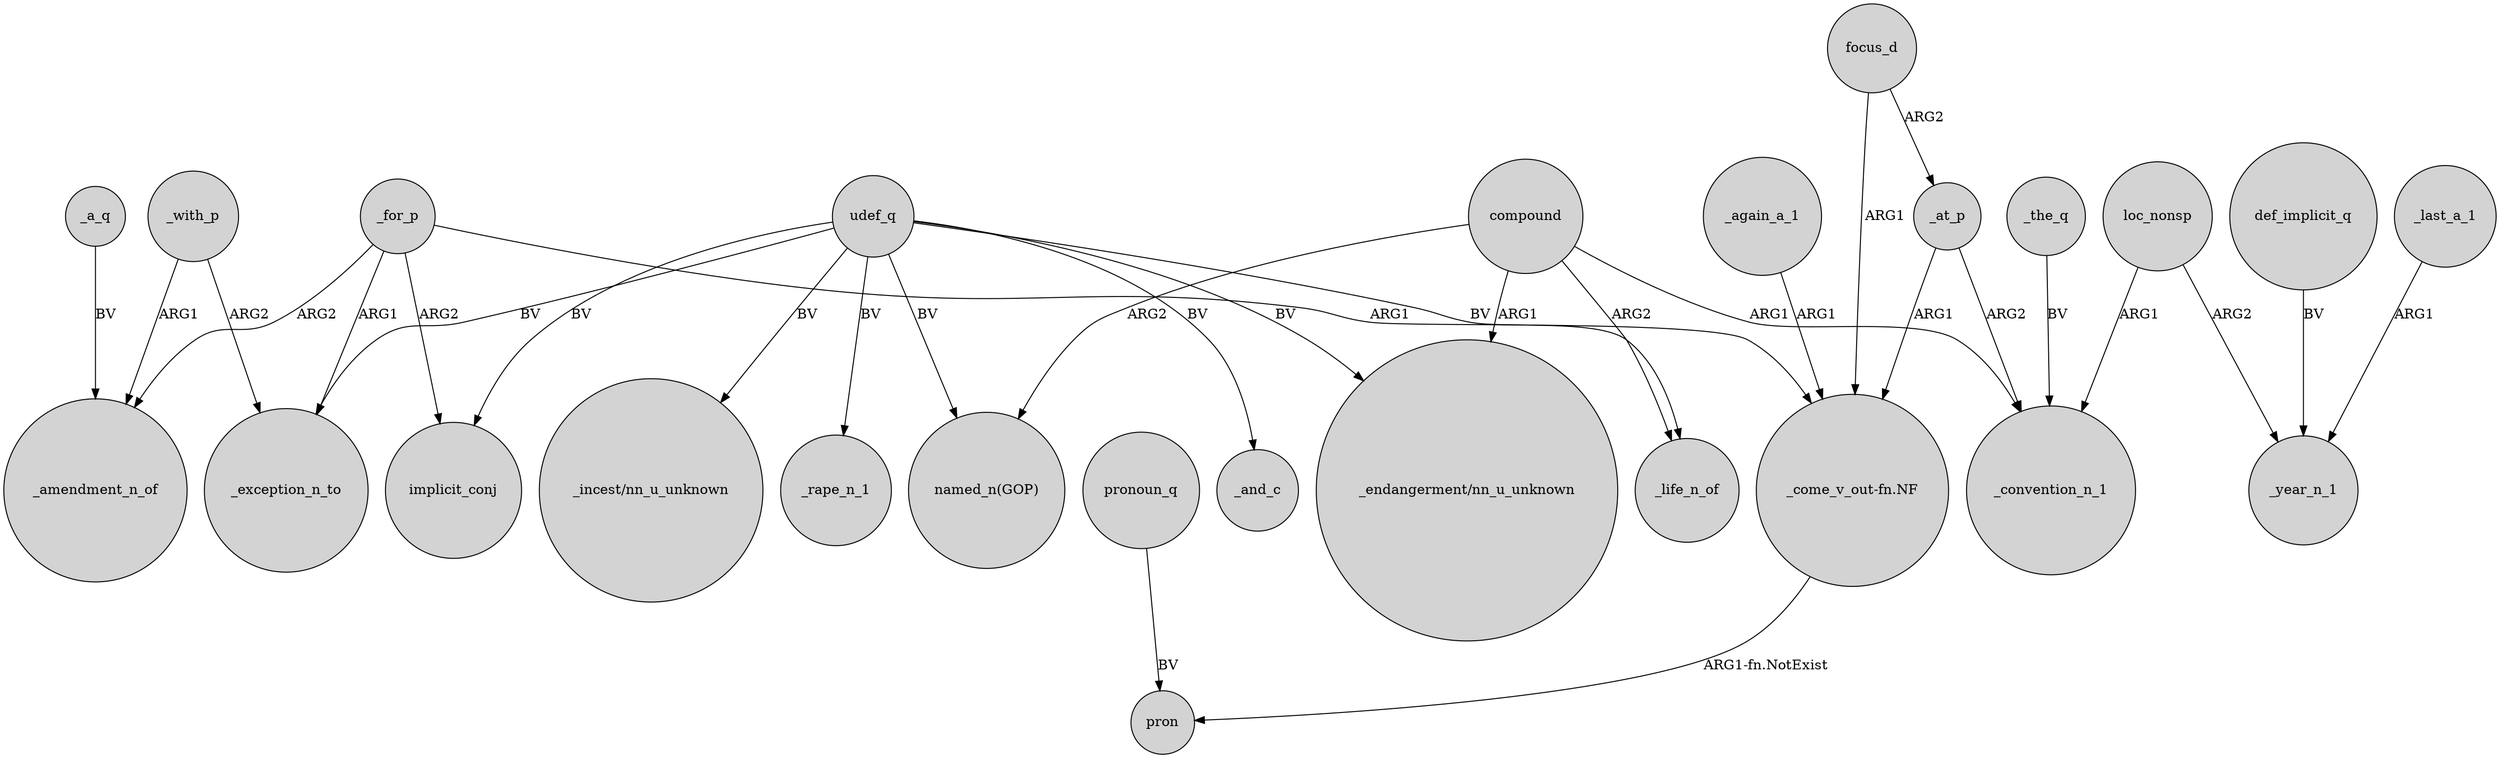 digraph {
	node [shape=circle style=filled]
	compound -> _life_n_of [label=ARG2]
	udef_q -> "_incest/nn_u_unknown" [label=BV]
	_a_q -> _amendment_n_of [label=BV]
	def_implicit_q -> _year_n_1 [label=BV]
	_for_p -> implicit_conj [label=ARG2]
	_at_p -> "_come_v_out-fn.NF" [label=ARG1]
	udef_q -> _life_n_of [label=BV]
	compound -> "_endangerment/nn_u_unknown" [label=ARG1]
	focus_d -> _at_p [label=ARG2]
	udef_q -> implicit_conj [label=BV]
	udef_q -> "named_n(GOP)" [label=BV]
	_at_p -> _convention_n_1 [label=ARG2]
	udef_q -> _rape_n_1 [label=BV]
	pronoun_q -> pron [label=BV]
	loc_nonsp -> _convention_n_1 [label=ARG1]
	udef_q -> "_endangerment/nn_u_unknown" [label=BV]
	compound -> "named_n(GOP)" [label=ARG2]
	loc_nonsp -> _year_n_1 [label=ARG2]
	_last_a_1 -> _year_n_1 [label=ARG1]
	compound -> _convention_n_1 [label=ARG1]
	_the_q -> _convention_n_1 [label=BV]
	udef_q -> _exception_n_to [label=BV]
	_with_p -> _amendment_n_of [label=ARG1]
	"_come_v_out-fn.NF" -> pron [label="ARG1-fn.NotExist"]
	_again_a_1 -> "_come_v_out-fn.NF" [label=ARG1]
	_for_p -> _amendment_n_of [label=ARG2]
	focus_d -> "_come_v_out-fn.NF" [label=ARG1]
	udef_q -> _and_c [label=BV]
	_for_p -> "_come_v_out-fn.NF" [label=ARG1]
	_for_p -> _exception_n_to [label=ARG1]
	_with_p -> _exception_n_to [label=ARG2]
}
